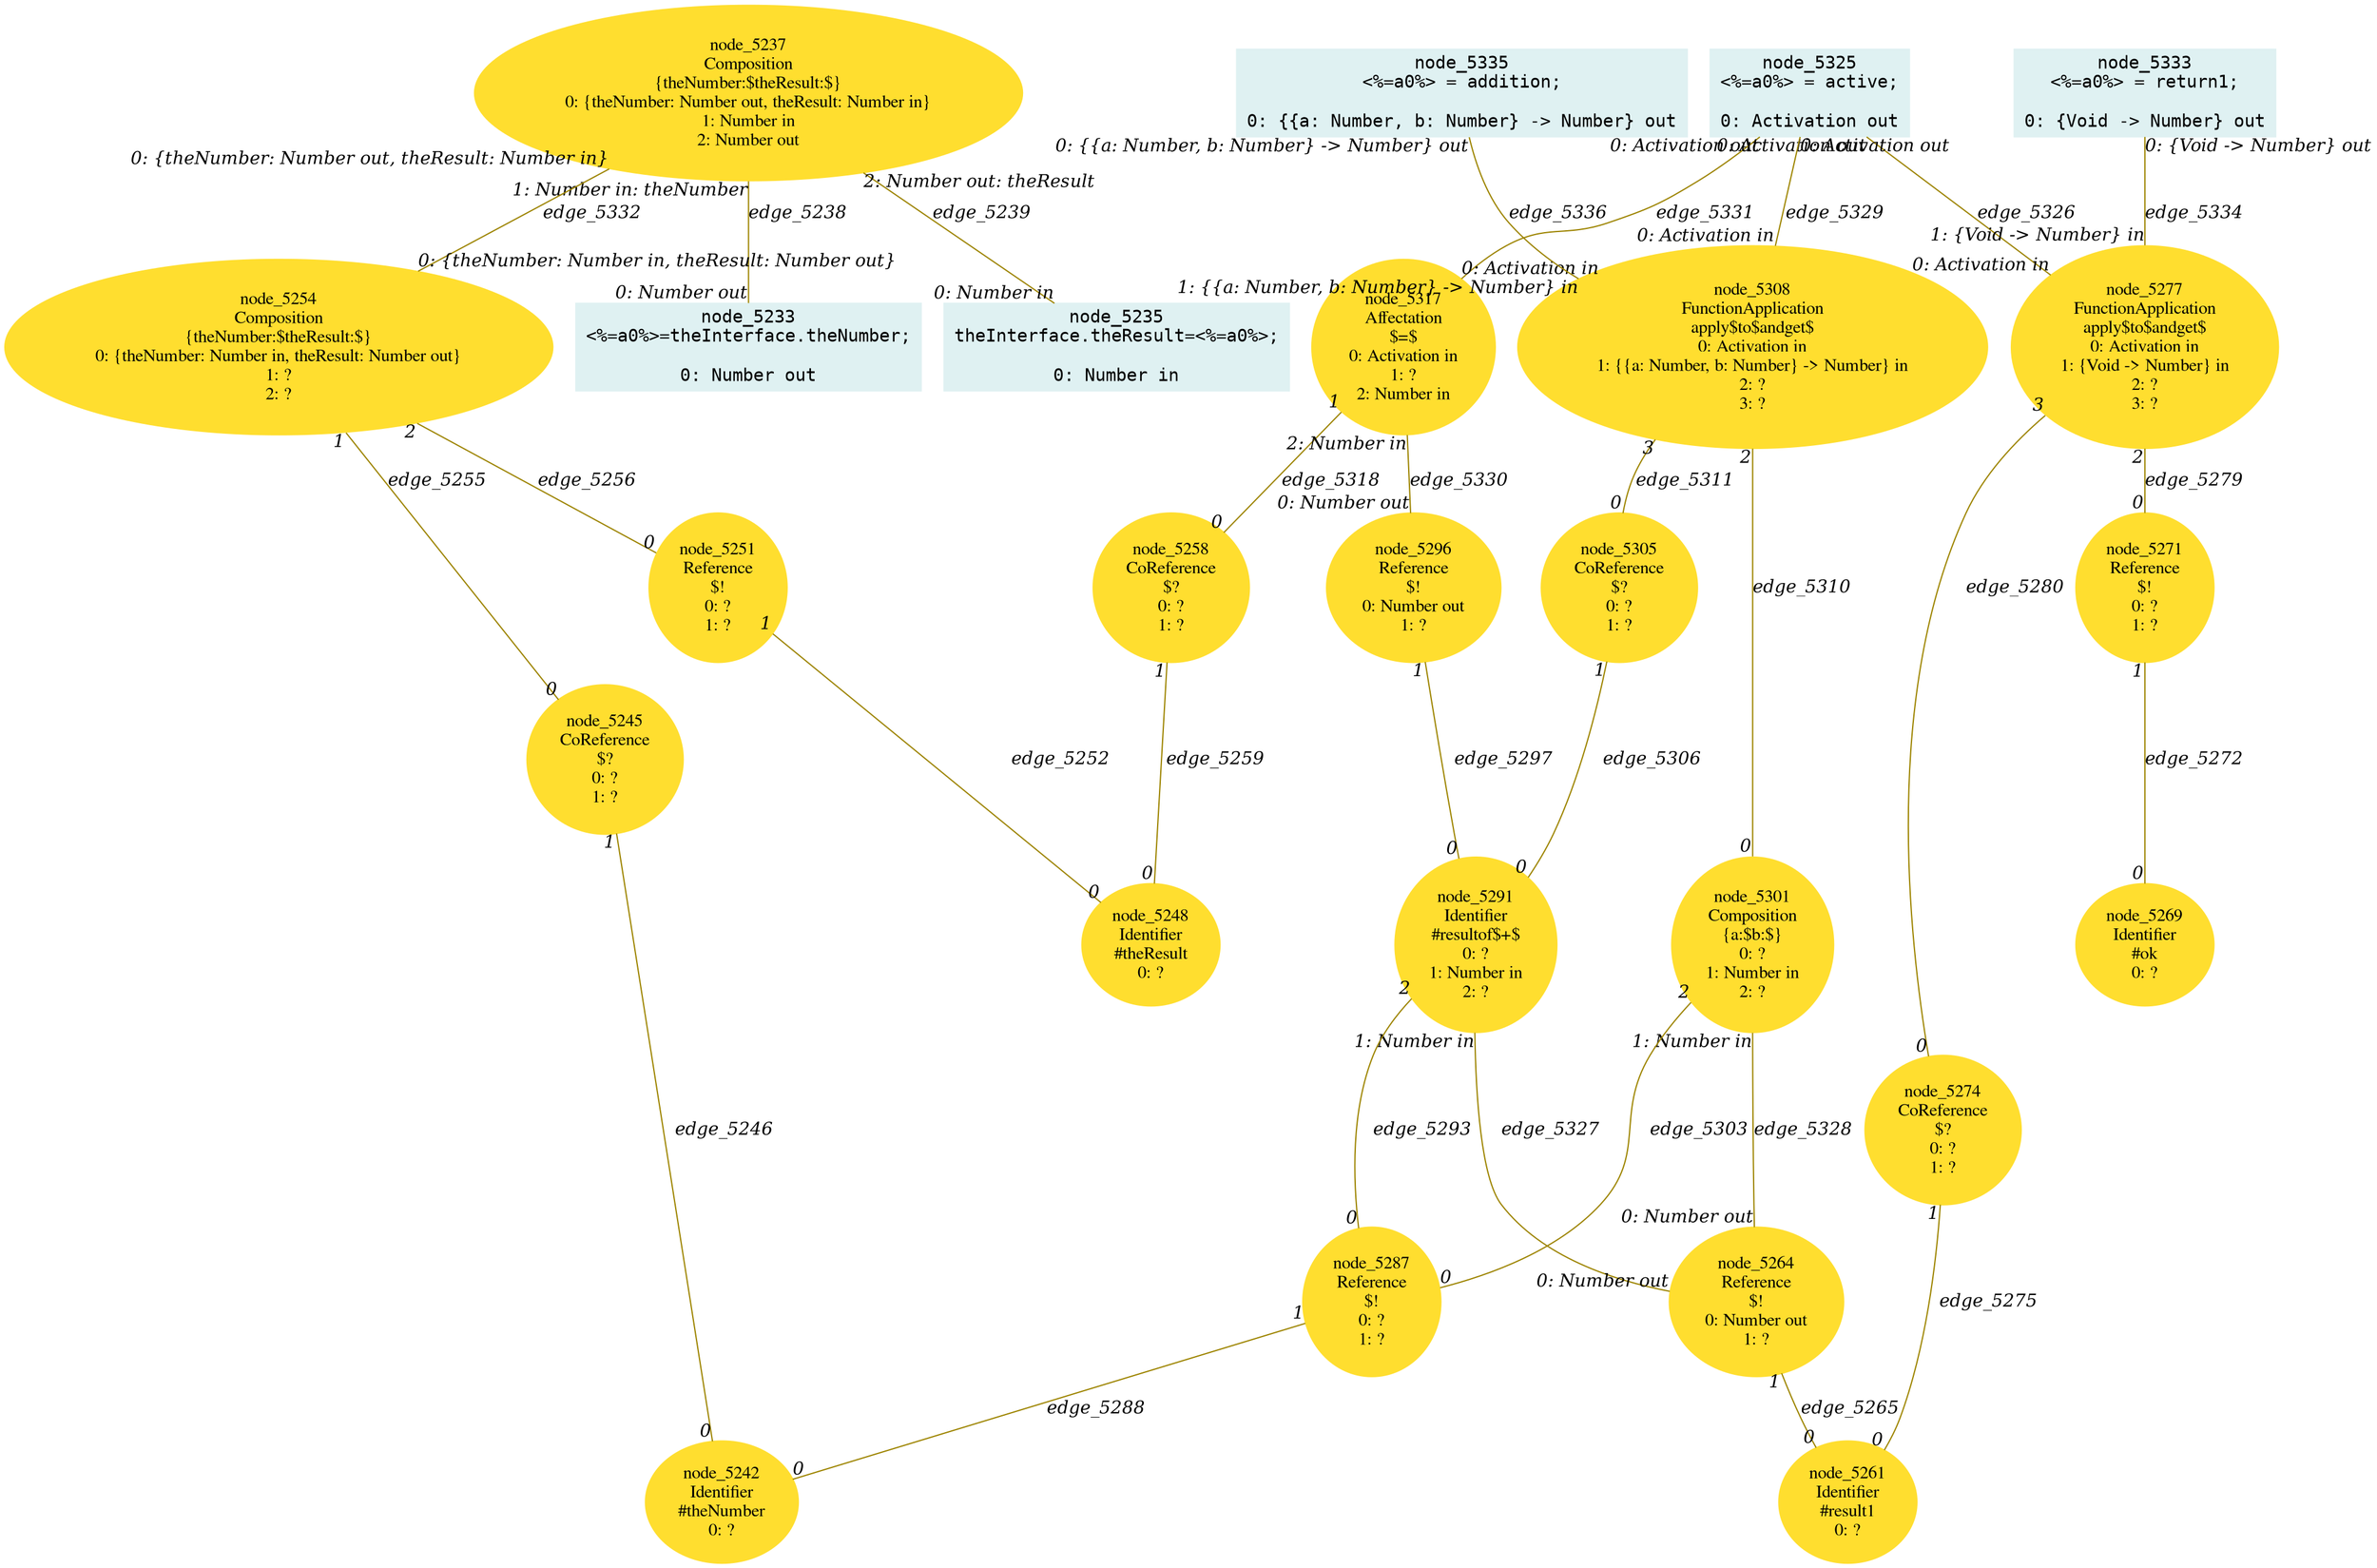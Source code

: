 digraph g{node_5233 [shape="box", style="filled", color="#dff1f2", fontname="Courier", label="node_5233
<%=a0%>=theInterface.theNumber;

0: Number out" ]
node_5235 [shape="box", style="filled", color="#dff1f2", fontname="Courier", label="node_5235
theInterface.theResult=<%=a0%>;

0: Number in" ]
node_5237 [shape="ellipse", style="filled", color="#ffde2f", fontname="Times", label="node_5237
Composition
{theNumber:$theResult:$}
0: {theNumber: Number out, theResult: Number in}
1: Number in
2: Number out" ]
node_5242 [shape="ellipse", style="filled", color="#ffde2f", fontname="Times", label="node_5242
Identifier
#theNumber
0: ?" ]
node_5245 [shape="ellipse", style="filled", color="#ffde2f", fontname="Times", label="node_5245
CoReference
$?
0: ?
1: ?" ]
node_5248 [shape="ellipse", style="filled", color="#ffde2f", fontname="Times", label="node_5248
Identifier
#theResult
0: ?" ]
node_5251 [shape="ellipse", style="filled", color="#ffde2f", fontname="Times", label="node_5251
Reference
$!
0: ?
1: ?" ]
node_5254 [shape="ellipse", style="filled", color="#ffde2f", fontname="Times", label="node_5254
Composition
{theNumber:$theResult:$}
0: {theNumber: Number in, theResult: Number out}
1: ?
2: ?" ]
node_5258 [shape="ellipse", style="filled", color="#ffde2f", fontname="Times", label="node_5258
CoReference
$?
0: ?
1: ?" ]
node_5261 [shape="ellipse", style="filled", color="#ffde2f", fontname="Times", label="node_5261
Identifier
#result1
0: ?" ]
node_5264 [shape="ellipse", style="filled", color="#ffde2f", fontname="Times", label="node_5264
Reference
$!
0: Number out
1: ?" ]
node_5269 [shape="ellipse", style="filled", color="#ffde2f", fontname="Times", label="node_5269
Identifier
#ok
0: ?" ]
node_5271 [shape="ellipse", style="filled", color="#ffde2f", fontname="Times", label="node_5271
Reference
$!
0: ?
1: ?" ]
node_5274 [shape="ellipse", style="filled", color="#ffde2f", fontname="Times", label="node_5274
CoReference
$?
0: ?
1: ?" ]
node_5277 [shape="ellipse", style="filled", color="#ffde2f", fontname="Times", label="node_5277
FunctionApplication
apply$to$andget$
0: Activation in
1: {Void -> Number} in
2: ?
3: ?" ]
node_5287 [shape="ellipse", style="filled", color="#ffde2f", fontname="Times", label="node_5287
Reference
$!
0: ?
1: ?" ]
node_5291 [shape="ellipse", style="filled", color="#ffde2f", fontname="Times", label="node_5291
Identifier
#resultof$+$
0: ?
1: Number in
2: ?" ]
node_5296 [shape="ellipse", style="filled", color="#ffde2f", fontname="Times", label="node_5296
Reference
$!
0: Number out
1: ?" ]
node_5301 [shape="ellipse", style="filled", color="#ffde2f", fontname="Times", label="node_5301
Composition
{a:$b:$}
0: ?
1: Number in
2: ?" ]
node_5305 [shape="ellipse", style="filled", color="#ffde2f", fontname="Times", label="node_5305
CoReference
$?
0: ?
1: ?" ]
node_5308 [shape="ellipse", style="filled", color="#ffde2f", fontname="Times", label="node_5308
FunctionApplication
apply$to$andget$
0: Activation in
1: {{a: Number, b: Number} -> Number} in
2: ?
3: ?" ]
node_5317 [shape="ellipse", style="filled", color="#ffde2f", fontname="Times", label="node_5317
Affectation
$=$
0: Activation in
1: ?
2: Number in" ]
node_5325 [shape="box", style="filled", color="#dff1f2", fontname="Courier", label="node_5325
<%=a0%> = active;

0: Activation out" ]
node_5333 [shape="box", style="filled", color="#dff1f2", fontname="Courier", label="node_5333
<%=a0%> = return1;

0: {Void -> Number} out" ]
node_5335 [shape="box", style="filled", color="#dff1f2", fontname="Courier", label="node_5335
<%=a0%> = addition;

0: {{a: Number, b: Number} -> Number} out" ]
node_5237 -> node_5233 [dir=none, arrowHead=none, fontname="Times-Italic", arrowsize=1, color="#9d8400", label="edge_5238",  headlabel="0: Number out", taillabel="1: Number in: theNumber" ]
node_5237 -> node_5235 [dir=none, arrowHead=none, fontname="Times-Italic", arrowsize=1, color="#9d8400", label="edge_5239",  headlabel="0: Number in", taillabel="2: Number out: theResult" ]
node_5245 -> node_5242 [dir=none, arrowHead=none, fontname="Times-Italic", arrowsize=1, color="#9d8400", label="edge_5246",  headlabel="0", taillabel="1" ]
node_5251 -> node_5248 [dir=none, arrowHead=none, fontname="Times-Italic", arrowsize=1, color="#9d8400", label="edge_5252",  headlabel="0", taillabel="1" ]
node_5254 -> node_5245 [dir=none, arrowHead=none, fontname="Times-Italic", arrowsize=1, color="#9d8400", label="edge_5255",  headlabel="0", taillabel="1" ]
node_5254 -> node_5251 [dir=none, arrowHead=none, fontname="Times-Italic", arrowsize=1, color="#9d8400", label="edge_5256",  headlabel="0", taillabel="2" ]
node_5258 -> node_5248 [dir=none, arrowHead=none, fontname="Times-Italic", arrowsize=1, color="#9d8400", label="edge_5259",  headlabel="0", taillabel="1" ]
node_5264 -> node_5261 [dir=none, arrowHead=none, fontname="Times-Italic", arrowsize=1, color="#9d8400", label="edge_5265",  headlabel="0", taillabel="1" ]
node_5271 -> node_5269 [dir=none, arrowHead=none, fontname="Times-Italic", arrowsize=1, color="#9d8400", label="edge_5272",  headlabel="0", taillabel="1" ]
node_5274 -> node_5261 [dir=none, arrowHead=none, fontname="Times-Italic", arrowsize=1, color="#9d8400", label="edge_5275",  headlabel="0", taillabel="1" ]
node_5277 -> node_5271 [dir=none, arrowHead=none, fontname="Times-Italic", arrowsize=1, color="#9d8400", label="edge_5279",  headlabel="0", taillabel="2" ]
node_5277 -> node_5274 [dir=none, arrowHead=none, fontname="Times-Italic", arrowsize=1, color="#9d8400", label="edge_5280",  headlabel="0", taillabel="3" ]
node_5287 -> node_5242 [dir=none, arrowHead=none, fontname="Times-Italic", arrowsize=1, color="#9d8400", label="edge_5288",  headlabel="0", taillabel="1" ]
node_5291 -> node_5287 [dir=none, arrowHead=none, fontname="Times-Italic", arrowsize=1, color="#9d8400", label="edge_5293",  headlabel="0", taillabel="2" ]
node_5296 -> node_5291 [dir=none, arrowHead=none, fontname="Times-Italic", arrowsize=1, color="#9d8400", label="edge_5297",  headlabel="0", taillabel="1" ]
node_5301 -> node_5287 [dir=none, arrowHead=none, fontname="Times-Italic", arrowsize=1, color="#9d8400", label="edge_5303",  headlabel="0", taillabel="2" ]
node_5305 -> node_5291 [dir=none, arrowHead=none, fontname="Times-Italic", arrowsize=1, color="#9d8400", label="edge_5306",  headlabel="0", taillabel="1" ]
node_5308 -> node_5301 [dir=none, arrowHead=none, fontname="Times-Italic", arrowsize=1, color="#9d8400", label="edge_5310",  headlabel="0", taillabel="2" ]
node_5308 -> node_5305 [dir=none, arrowHead=none, fontname="Times-Italic", arrowsize=1, color="#9d8400", label="edge_5311",  headlabel="0", taillabel="3" ]
node_5317 -> node_5258 [dir=none, arrowHead=none, fontname="Times-Italic", arrowsize=1, color="#9d8400", label="edge_5318",  headlabel="0", taillabel="1" ]
node_5325 -> node_5277 [dir=none, arrowHead=none, fontname="Times-Italic", arrowsize=1, color="#9d8400", label="edge_5326",  headlabel="0: Activation in", taillabel="0: Activation out" ]
node_5291 -> node_5264 [dir=none, arrowHead=none, fontname="Times-Italic", arrowsize=1, color="#9d8400", label="edge_5327",  headlabel="0: Number out", taillabel="1: Number in" ]
node_5301 -> node_5264 [dir=none, arrowHead=none, fontname="Times-Italic", arrowsize=1, color="#9d8400", label="edge_5328",  headlabel="0: Number out", taillabel="1: Number in" ]
node_5325 -> node_5308 [dir=none, arrowHead=none, fontname="Times-Italic", arrowsize=1, color="#9d8400", label="edge_5329",  headlabel="0: Activation in", taillabel="0: Activation out" ]
node_5317 -> node_5296 [dir=none, arrowHead=none, fontname="Times-Italic", arrowsize=1, color="#9d8400", label="edge_5330",  headlabel="0: Number out", taillabel="2: Number in" ]
node_5325 -> node_5317 [dir=none, arrowHead=none, fontname="Times-Italic", arrowsize=1, color="#9d8400", label="edge_5331",  headlabel="0: Activation in", taillabel="0: Activation out" ]
node_5237 -> node_5254 [dir=none, arrowHead=none, fontname="Times-Italic", arrowsize=1, color="#9d8400", label="edge_5332",  headlabel="0: {theNumber: Number in, theResult: Number out}", taillabel="0: {theNumber: Number out, theResult: Number in}" ]
node_5333 -> node_5277 [dir=none, arrowHead=none, fontname="Times-Italic", arrowsize=1, color="#9d8400", label="edge_5334",  headlabel="1: {Void -> Number} in", taillabel="0: {Void -> Number} out" ]
node_5335 -> node_5308 [dir=none, arrowHead=none, fontname="Times-Italic", arrowsize=1, color="#9d8400", label="edge_5336",  headlabel="1: {{a: Number, b: Number} -> Number} in", taillabel="0: {{a: Number, b: Number} -> Number} out" ]
}
